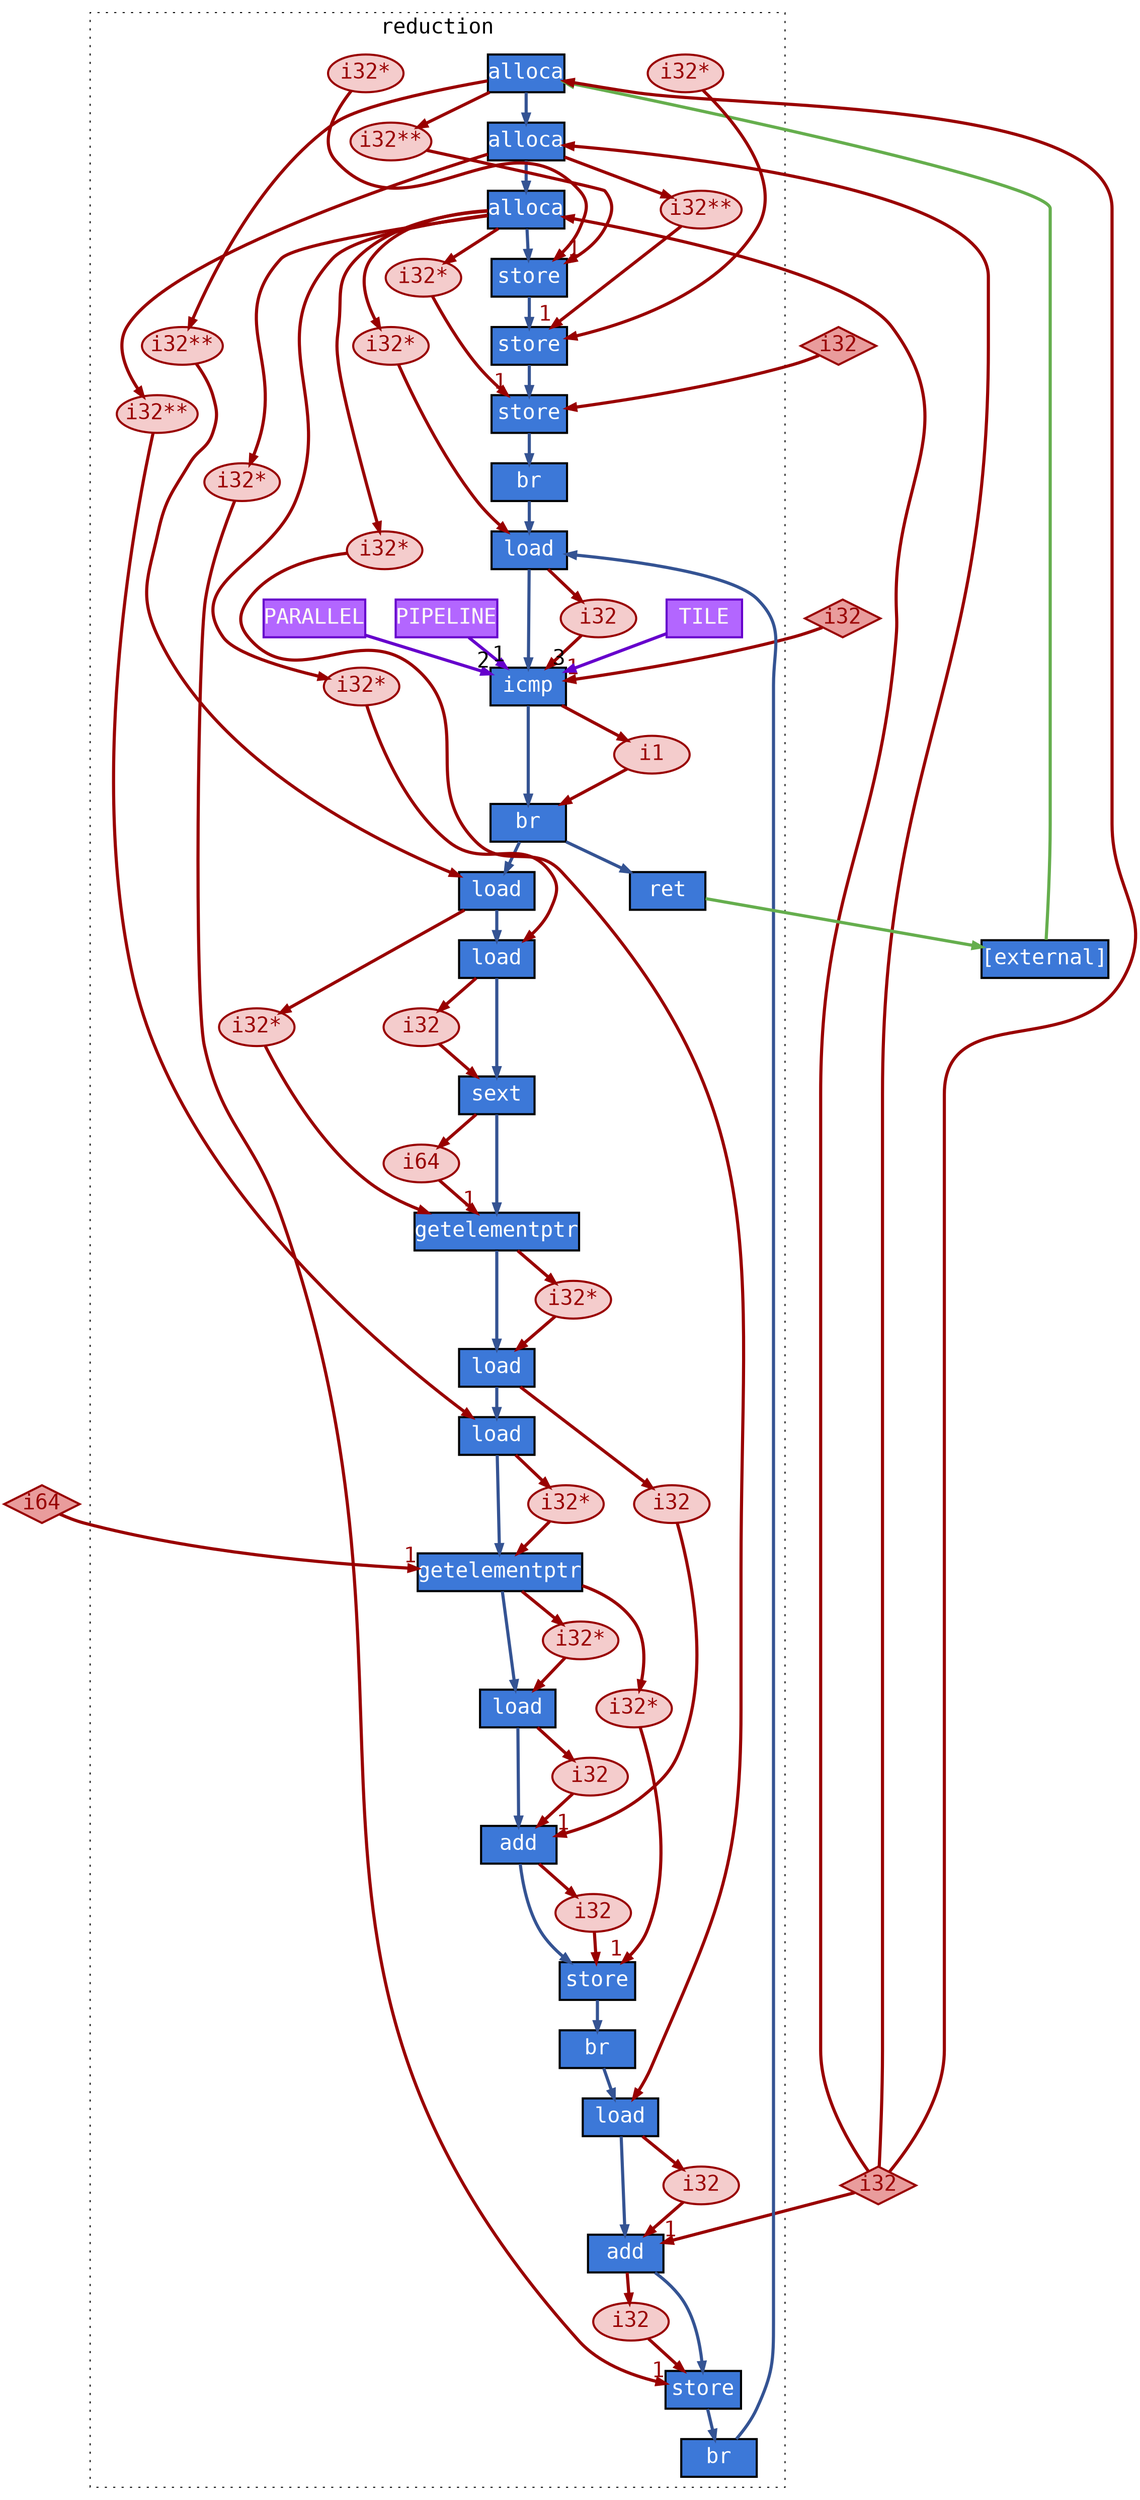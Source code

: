 digraph main {
graph [
margin=0, fontname=Inconsolata, fontsize=20, ranksep=0.4, nodesep=0.4];
node [
margin=0, fontname=Inconsolata, fontsize=20, width=1, penwidth=2];
edge [
fontname=Inconsolata, fontsize=20, arrowsize=.8, penwidth=3];
subgraph external {
0[fillcolor="#3c78d8", style=filled, fontcolor="#ffffff", label="[external]", shape=box];
52[style=filled, fontcolor="#990000", fillcolor="#e99c9c", color="#990000", label=i32, shape=diamond];
53[fillcolor="#e99c9c", style=filled, fontcolor="#990000", label=i32, color="#990000", shape=diamond];
54[fillcolor="#e99c9c", style=filled, fontcolor="#990000", label=i64, color="#990000", shape=diamond];
55[fillcolor="#e99c9c", style=filled, fontcolor="#990000", label=i32, color="#990000", shape=diamond];
}
subgraph clusterreduction {
graph [
style=dotted, label=reduction, margin=10];
1[fillcolor="#3c78d8", style=filled, fontcolor="#ffffff", label=alloca, shape=box];
2[fillcolor="#3c78d8", style=filled, fontcolor="#ffffff", label=alloca, shape=box];
3[fillcolor="#3c78d8", style=filled, fontcolor="#ffffff", label=alloca, shape=box];
4[label=store, style=filled, fillcolor="#3c78d8", fontcolor="#ffffff", shape=box];
5[color="#990000", label="i32**", style=filled, fillcolor="#f4cccc", fontcolor="#990000", shape=ellipse];
6[label=store, style=filled, fillcolor="#3c78d8", fontcolor="#ffffff", shape=box];
7[color="#990000", label="i32**", style=filled, fontcolor="#990000", fillcolor="#f4cccc", shape=ellipse];
8[label=store, style=filled, fontcolor="#ffffff", fillcolor="#3c78d8", shape=box];
9[color="#990000", label="i32*", style=filled, fontcolor="#990000", fillcolor="#f4cccc", shape=ellipse];
10[label=br, fillcolor="#3c78d8", style=filled, fontcolor="#ffffff", shape=box];
11[label=load, fillcolor="#3c78d8", style=filled, fontcolor="#ffffff", shape=box];
12[label="i32*", color="#990000", fillcolor="#f4cccc", style=filled, fontcolor="#990000", shape=ellipse];
13[label=icmp, fillcolor="#3c78d8", style=filled, fontcolor="#ffffff", shape=box];
14[label=i32, shape=ellipse, color="#990000", fillcolor="#f4cccc", style=filled, fontcolor="#990000"];
15[label=br, shape=box, fillcolor="#3c78d8", style=filled, fontcolor="#ffffff"];
16[label=i1, shape=ellipse, color="#990000", fillcolor="#f4cccc", style=filled, fontcolor="#990000"];
17[label=load, style=filled, fontcolor="#ffffff", fillcolor="#3c78d8", shape=box];
18[label="i32**", shape=ellipse, style=filled, fillcolor="#f4cccc", fontcolor="#990000", color="#990000"];
19[label=load, shape=box, style=filled, fillcolor="#3c78d8", fontcolor="#ffffff"];
20[label="i32*", shape=ellipse, style=filled, fillcolor="#f4cccc", fontcolor="#990000", color="#990000"];
21[shape=box, style=filled, fontcolor="#ffffff", fillcolor="#3c78d8", label=sext];
22[shape=ellipse, style=filled, fontcolor="#990000", fillcolor="#f4cccc", color="#990000", label=i32];
23[shape=box, style=filled, fontcolor="#ffffff", fillcolor="#3c78d8", label=getelementptr];
24[shape=ellipse, fillcolor="#f4cccc", style=filled, fontcolor="#990000", label="i32*", color="#990000"];
25[shape=ellipse, fillcolor="#f4cccc", style=filled, fontcolor="#990000", label=i64, color="#990000"];
26[shape=box, fillcolor="#3c78d8", style=filled, fontcolor="#ffffff", label=load];
27[shape=ellipse, fillcolor="#f4cccc", style=filled, fontcolor="#990000", label="i32*", color="#990000"];
28[shape=box, fillcolor="#3c78d8", style=filled, fontcolor="#ffffff", label=load];
29[color="#990000", shape=ellipse, fillcolor="#f4cccc", style=filled, fontcolor="#990000", label="i32**"];
30[shape=box, fillcolor="#3c78d8", style=filled, fontcolor="#ffffff", label=getelementptr];
31[color="#990000", shape=ellipse, fillcolor="#f4cccc", style=filled, fontcolor="#990000", label="i32*"];
32[fontcolor="#ffffff", shape=box, label=load, style=filled, fillcolor="#3c78d8"];
33[label="i32*", shape=ellipse, color="#990000", fillcolor="#f4cccc", style=filled, fontcolor="#990000"];
34[label=add, shape=box, style=filled, fillcolor="#3c78d8", fontcolor="#ffffff"];
35[fillcolor="#f4cccc", shape=ellipse, color="#990000", label=i32, style=filled, fontcolor="#990000"];
36[fillcolor="#f4cccc", shape=ellipse, color="#990000", label=i32, style=filled, fontcolor="#990000"];
37[style=filled, fontcolor="#ffffff", shape=box, label=store, fillcolor="#3c78d8"];
38[style=filled, fontcolor="#990000", shape=ellipse, label=i32, color="#990000", fillcolor="#f4cccc"];
39[style=filled, fontcolor="#990000", shape=ellipse, label="i32*", color="#990000", fillcolor="#f4cccc"];
40[style=filled, fontcolor="#ffffff", shape=box, label=br, fillcolor="#3c78d8"];
41[fontcolor="#ffffff", shape=box, label=load, fillcolor="#3c78d8", style=filled];
42[fontcolor="#990000", shape=ellipse, label="i32*", color="#990000", fillcolor="#f4cccc", style=filled];
43[fontcolor="#ffffff", shape=box, label=add, fillcolor="#3c78d8", style=filled];
44[fontcolor="#990000", shape=ellipse, label=i32, color="#990000", fillcolor="#f4cccc", style=filled];
45[style=filled, fillcolor="#3c78d8", fontcolor="#ffffff", label=store, shape=box];
46[style=filled, fillcolor="#f4cccc", fontcolor="#990000", color="#990000", label=i32, shape=ellipse];
47[style=filled, fillcolor="#f4cccc", fontcolor="#990000", color="#990000", label="i32*", shape=ellipse];
48[style=filled, fillcolor="#3c78d8", fontcolor="#ffffff", label=br, shape=box];
49[style=filled, fontcolor="#ffffff", fillcolor="#3c78d8", label=ret, shape=box];
50[style=filled, fontcolor="#990000", fillcolor="#f4cccc", color="#990000", label="i32*", shape=ellipse];
51[style=filled, fontcolor="#990000", fillcolor="#f4cccc", color="#990000", label="i32*", shape=ellipse];
56[style=filled, fontcolor="#fffff8", fillcolor="#b366ff", color="#6600cc", label="PIPELINE", shape=polygon];
57[style=filled, fontcolor="#fffff8", fillcolor="#b366ff", color="#6600cc", label="PARALLEL", shape=polygon];
58[style=filled, fontcolor="#fffff8", fillcolor="#b366ff", color="#6600cc", label="TILE", shape=polygon];
1 -> 2[weight=10, color="#345393"];
1 -> 5[weight=0, color="#990000"];
1 -> 18[color="#990000", weight=0];
2 -> 3[color="#345393", weight=10];
2 -> 7[weight=0, color="#990000"];
2 -> 29[color="#990000", weight=0];
3 -> 4[color="#345393", weight=10];
3 -> 9[weight=0, color="#990000"];
3 -> 12[color="#990000", weight=0];
3 -> 20[color="#990000", weight=0];
3 -> 42[weight=0, color="#990000"];
3 -> 47[weight=0, color="#990000"];
4 -> 6[color="#345393", weight=10];
5 -> 4[labelfontcolor="#990000", color="#990000", headlabel=1, weight=0];
6 -> 8[color="#345393", weight=10];
7 -> 6[color="#990000", labelfontcolor="#990000", weight=0, headlabel=1];
8 -> 10[color="#345393", weight=10];
9 -> 8[color="#990000", labelfontcolor="#990000", weight=0, headlabel=1];
10 -> 11[weight=10, color="#345393"];
11 -> 13[color="#345393", weight=10];
11 -> 14[color="#990000", weight=0];
12 -> 11[color="#990000", weight=0];
13 -> 15[color="#345393", weight=10];
13 -> 16[color="#990000", weight=0];
14 -> 13[color="#990000", weight=0];
15 -> 17[weight=10, color="#345393"];
15 -> 49[weight=10, color="#345393"];
16 -> 15[color="#990000", weight=0];
17 -> 19[color="#345393", weight=10];
17 -> 24[color="#990000", weight=0];
18 -> 17[color="#990000", weight=0];
19 -> 21[weight=10, color="#345393"];
19 -> 22[color="#990000", weight=0];
20 -> 19[weight=0, color="#990000"];
21 -> 23[weight=10, color="#345393"];
21 -> 25[color="#990000", weight=0];
22 -> 21[weight=0, color="#990000"];
23 -> 26[weight=10, color="#345393"];
23 -> 27[color="#990000", weight=0];
24 -> 23[weight=0, color="#990000"];
25 -> 23[weight=0, headlabel=1, labelfontcolor="#990000", color="#990000"];
26 -> 28[weight=10, color="#345393"];
26 -> 36[color="#990000", weight=0];
27 -> 26[weight=0, color="#990000"];
28 -> 30[color="#345393", weight=10];
28 -> 31[color="#990000", weight=0];
29 -> 28[weight=0, color="#990000"];
30 -> 32[color="#345393", weight=10];
30 -> 33[color="#990000", weight=0];
30 -> 39[weight=0, color="#990000"];
31 -> 30[color="#990000", weight=0];
32 -> 34[weight=10, color="#345393"];
32 -> 35[color="#990000", weight=0];
33 -> 32[weight=0, color="#990000"];
34 -> 37[weight=10, color="#345393"];
34 -> 38[color="#990000", weight=0];
35 -> 34[weight=0, color="#990000"];
36 -> 34[weight=0, labelfontcolor="#990000", headlabel=1, color="#990000"];
37 -> 40[weight=10, color="#345393"];
38 -> 37[weight=0, color="#990000"];
39 -> 37[headlabel=1, weight=0, color="#990000", labelfontcolor="#990000"];
40 -> 41[weight=10, color="#345393"];
41 -> 43[weight=10, color="#345393"];
41 -> 44[weight=0, color="#990000"];
42 -> 41[weight=0, color="#990000"];
43 -> 45[color="#345393", weight=10];
43 -> 46[weight=0, color="#990000"];
44 -> 43[weight=0, color="#990000"];
45 -> 48[color="#345393", weight=10];
46 -> 45[color="#990000", weight=0];
47 -> 45[headlabel=1, labelfontcolor="#990000", color="#990000", weight=0];
48 -> 11[color="#345393", weight=10];
50 -> 6[color="#990000", weight=0];
51 -> 4[color="#990000", weight=0];
56 -> 13[color="#b366ff", weight=10, headlabel=1, color="#6600cc"];
57 -> 13[color="#b366ff", weight=10, headlabel=2, color="#6600cc"];
58 -> 13[color="#b366ff", weight=10, headlabel=3, color="#6600cc"];
}
0 -> 1[color="#65ae4d", weight=1];
49 -> 0[color="#65ae4d", weight=1];
52 -> 8[weight=0, color="#990000"];
53 -> 13[weight=0, headlabel=1, color="#990000", labelfontcolor="#990000"];
54 -> 30[weight=0, headlabel=1, color="#990000", labelfontcolor="#990000"];
55 -> 1[weight=0, color="#990000"];
55 -> 2[weight=0, color="#990000"];
55 -> 3[weight=0, color="#990000"];
55 -> 43[weight=0, labelfontcolor="#990000", headlabel=1, color="#990000"];
}
